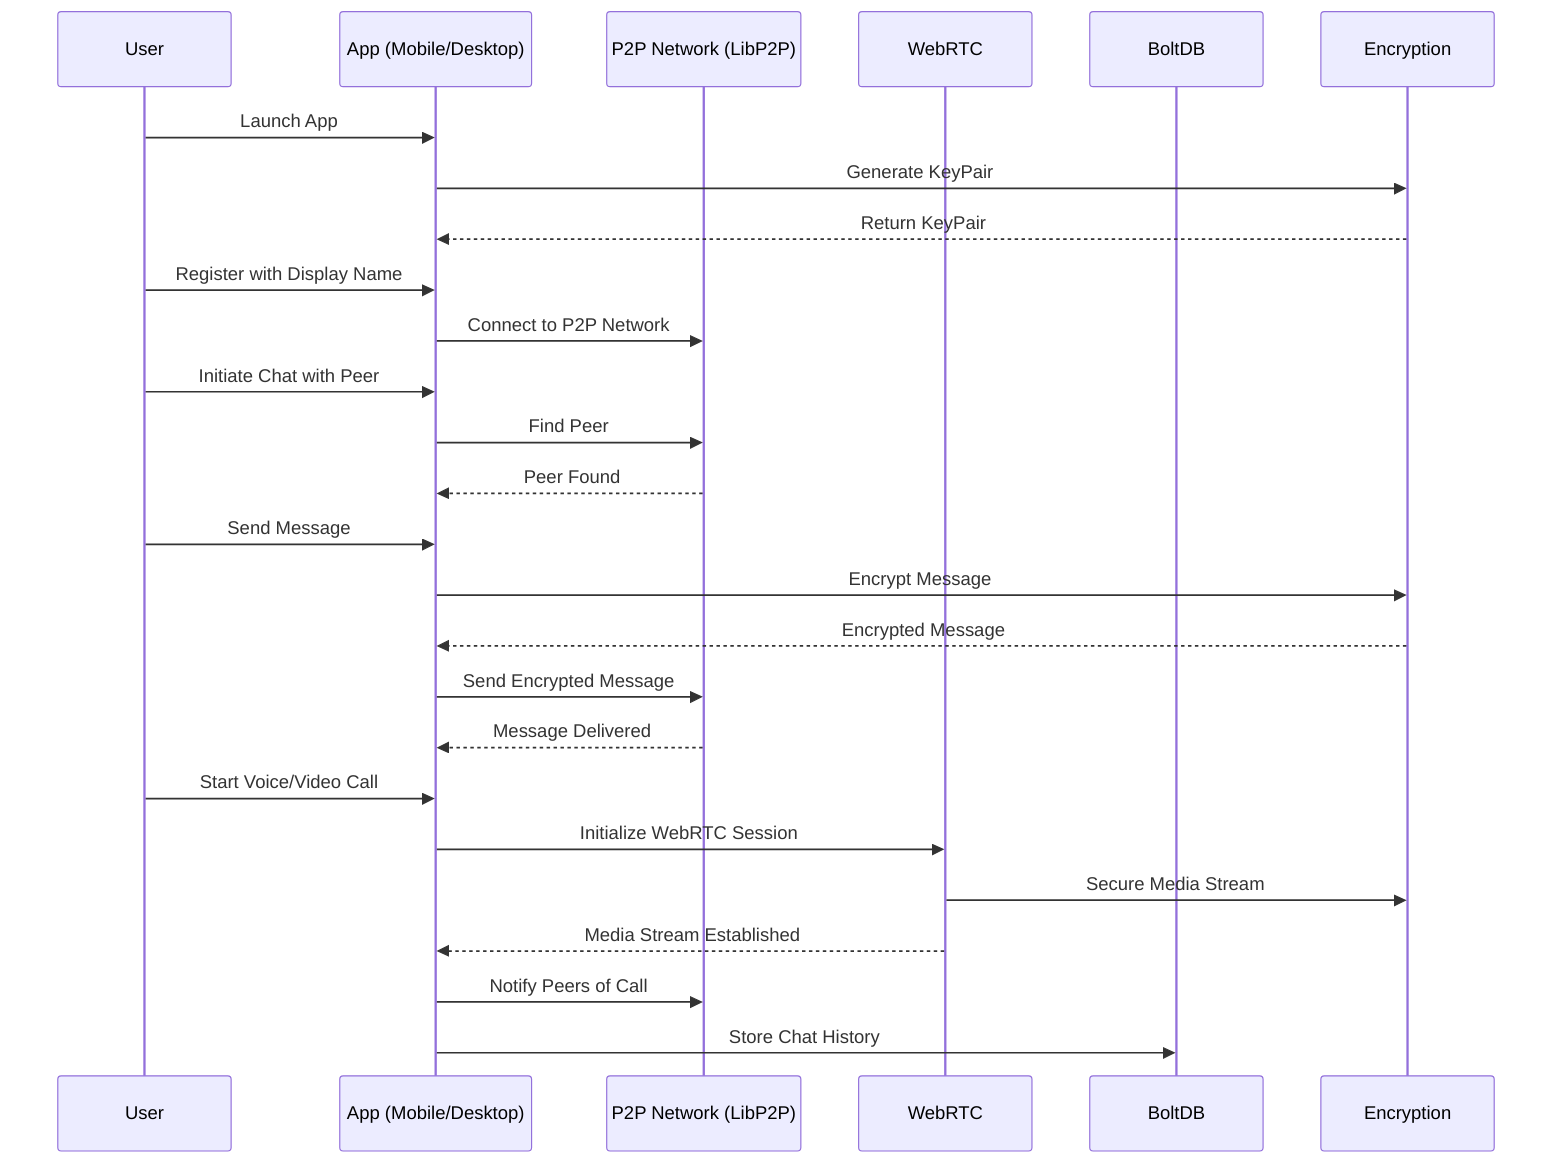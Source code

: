 sequenceDiagram
    participant User
    participant App as App (Mobile/Desktop)
    participant P2P as P2P Network (LibP2P)
    participant WebRTC
    participant DB as BoltDB
    participant Enc as Encryption

    User ->> App: Launch App
    App ->> Enc: Generate KeyPair
    Enc -->> App: Return KeyPair

    User ->> App: Register with Display Name
    App ->> P2P: Connect to P2P Network

    User ->> App: Initiate Chat with Peer
    App ->> P2P: Find Peer
    P2P -->> App: Peer Found

    User ->> App: Send Message
    App ->> Enc: Encrypt Message
    Enc -->> App: Encrypted Message
    App ->> P2P: Send Encrypted Message
    P2P -->> App: Message Delivered

    User ->> App: Start Voice/Video Call
    App ->> WebRTC: Initialize WebRTC Session
    WebRTC ->> Enc: Secure Media Stream
    WebRTC -->> App: Media Stream Established
    App ->> P2P: Notify Peers of Call

    App ->> DB: Store Chat History